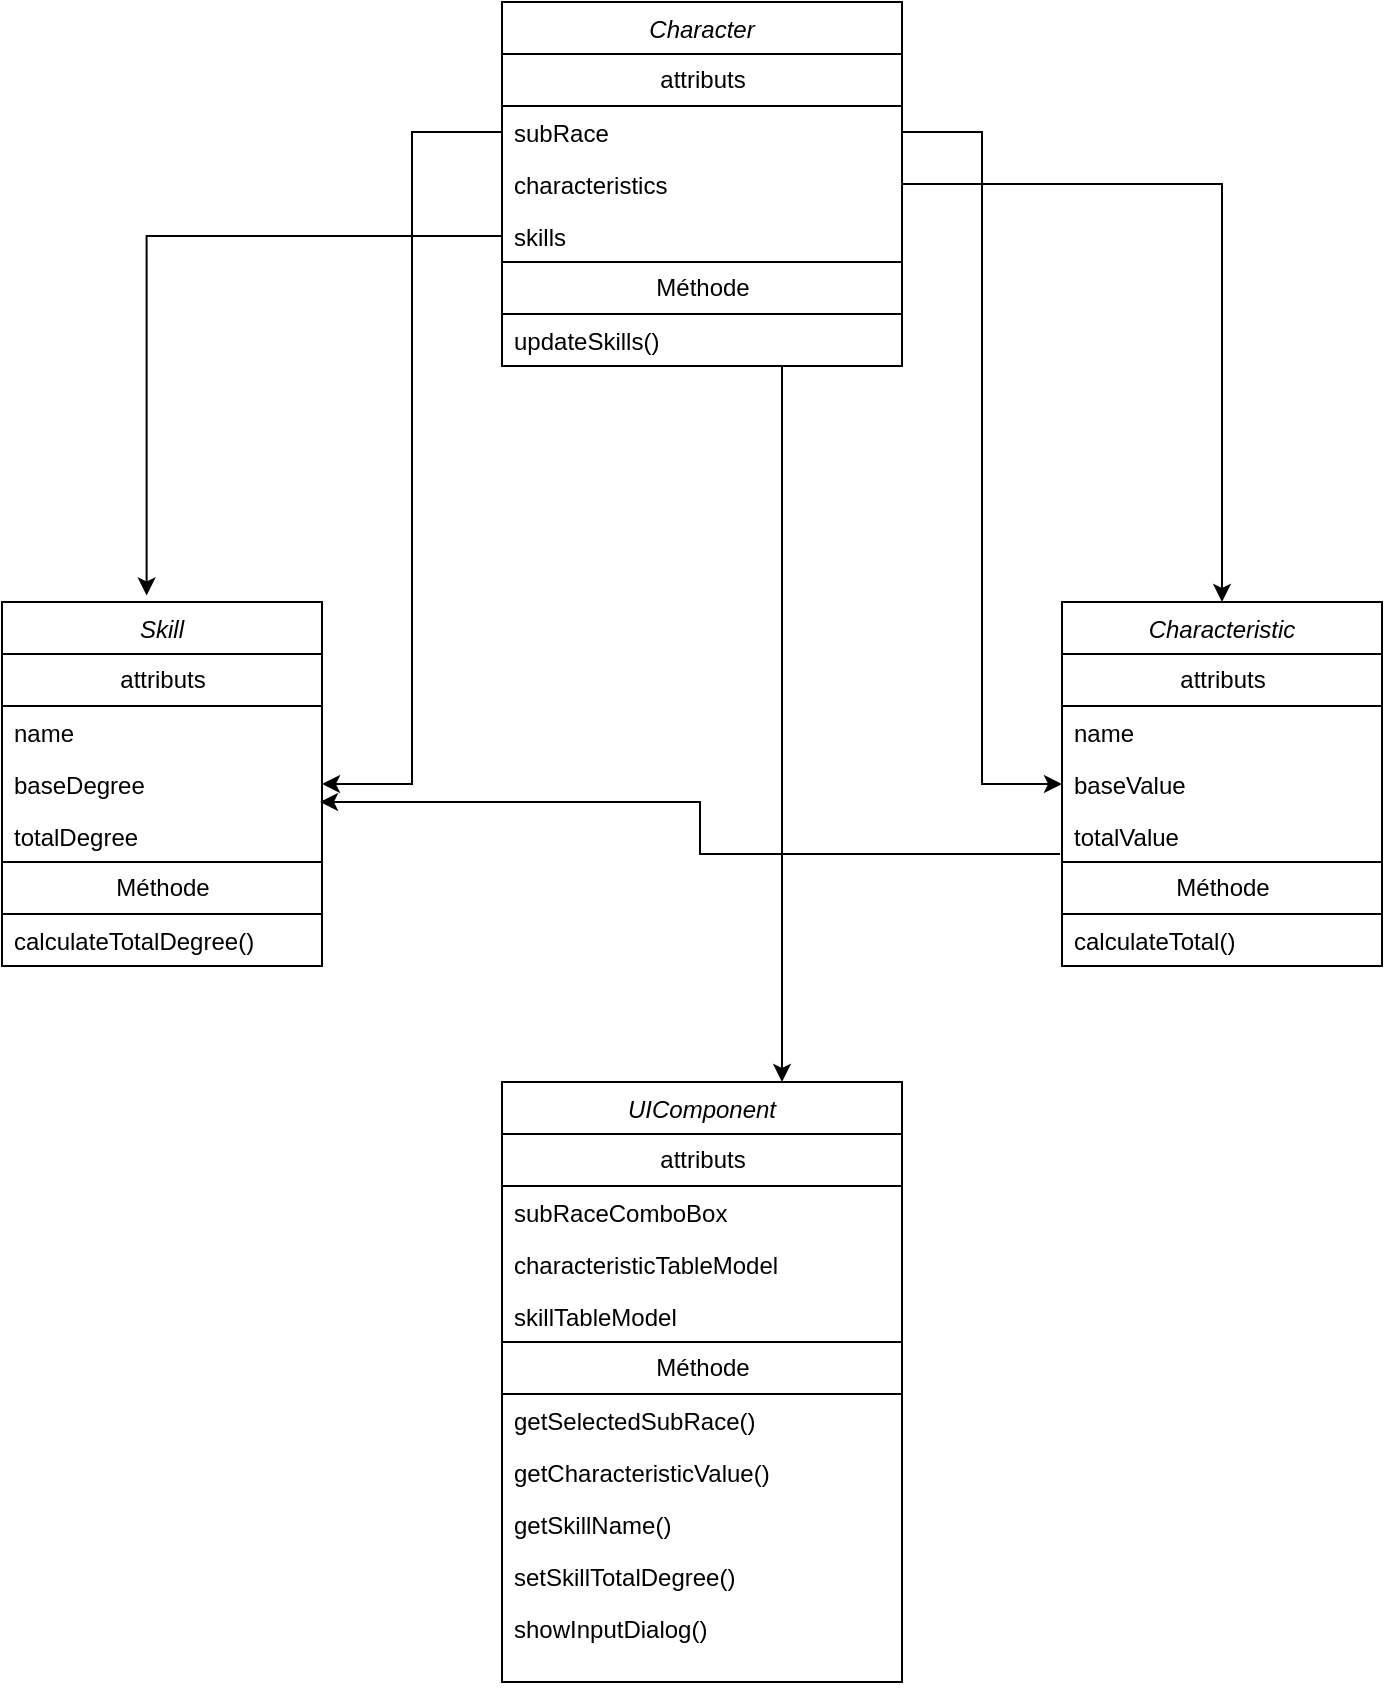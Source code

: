 <mxfile version="24.4.7" type="github">
  <diagram id="C5RBs43oDa-KdzZeNtuy" name="Page-1">
    <mxGraphModel dx="1393" dy="766" grid="1" gridSize="10" guides="1" tooltips="1" connect="1" arrows="1" fold="1" page="1" pageScale="1" pageWidth="827" pageHeight="1169" math="0" shadow="0">
      <root>
        <mxCell id="WIyWlLk6GJQsqaUBKTNV-0" />
        <mxCell id="WIyWlLk6GJQsqaUBKTNV-1" parent="WIyWlLk6GJQsqaUBKTNV-0" />
        <mxCell id="qMtvj5lShhkuuehcOQx0-116" style="edgeStyle=orthogonalEdgeStyle;rounded=0;orthogonalLoop=1;jettySize=auto;html=1;" parent="WIyWlLk6GJQsqaUBKTNV-1" source="zkfFHV4jXpPFQw0GAbJ--0" target="qMtvj5lShhkuuehcOQx0-87" edge="1">
          <mxGeometry relative="1" as="geometry">
            <Array as="points">
              <mxPoint x="460" y="420" />
              <mxPoint x="460" y="420" />
            </Array>
          </mxGeometry>
        </mxCell>
        <mxCell id="zkfFHV4jXpPFQw0GAbJ--0" value="Character " style="swimlane;fontStyle=2;align=center;verticalAlign=top;childLayout=stackLayout;horizontal=1;startSize=26;horizontalStack=0;resizeParent=1;resizeLast=0;collapsible=1;marginBottom=0;rounded=0;shadow=0;strokeWidth=1;" parent="WIyWlLk6GJQsqaUBKTNV-1" vertex="1">
          <mxGeometry x="320" y="60" width="200" height="182" as="geometry">
            <mxRectangle x="334" y="10" width="160" height="26" as="alternateBounds" />
          </mxGeometry>
        </mxCell>
        <mxCell id="qMtvj5lShhkuuehcOQx0-35" value="attributs" style="swimlane;fontStyle=0;childLayout=stackLayout;horizontal=1;startSize=26;fillColor=none;horizontalStack=0;resizeParent=1;resizeParentMax=0;resizeLast=0;collapsible=1;marginBottom=0;html=1;" parent="zkfFHV4jXpPFQw0GAbJ--0" vertex="1">
          <mxGeometry y="26" width="200" height="104" as="geometry">
            <mxRectangle y="26" width="160" height="30" as="alternateBounds" />
          </mxGeometry>
        </mxCell>
        <mxCell id="qMtvj5lShhkuuehcOQx0-36" value="subRace" style="text;strokeColor=none;fillColor=none;align=left;verticalAlign=top;spacingLeft=4;spacingRight=4;overflow=hidden;rotatable=0;points=[[0,0.5],[1,0.5]];portConstraint=eastwest;whiteSpace=wrap;html=1;" parent="qMtvj5lShhkuuehcOQx0-35" vertex="1">
          <mxGeometry y="26" width="200" height="26" as="geometry" />
        </mxCell>
        <mxCell id="qMtvj5lShhkuuehcOQx0-37" value="characteristics" style="text;strokeColor=none;fillColor=none;align=left;verticalAlign=top;spacingLeft=4;spacingRight=4;overflow=hidden;rotatable=0;points=[[0,0.5],[1,0.5]];portConstraint=eastwest;whiteSpace=wrap;html=1;" parent="qMtvj5lShhkuuehcOQx0-35" vertex="1">
          <mxGeometry y="52" width="200" height="26" as="geometry" />
        </mxCell>
        <mxCell id="qMtvj5lShhkuuehcOQx0-38" value="skills" style="text;strokeColor=none;fillColor=none;align=left;verticalAlign=top;spacingLeft=4;spacingRight=4;overflow=hidden;rotatable=0;points=[[0,0.5],[1,0.5]];portConstraint=eastwest;whiteSpace=wrap;html=1;" parent="qMtvj5lShhkuuehcOQx0-35" vertex="1">
          <mxGeometry y="78" width="200" height="26" as="geometry" />
        </mxCell>
        <mxCell id="qMtvj5lShhkuuehcOQx0-54" value="Méthode" style="swimlane;fontStyle=0;childLayout=stackLayout;horizontal=1;startSize=26;fillColor=none;horizontalStack=0;resizeParent=1;resizeParentMax=0;resizeLast=0;collapsible=1;marginBottom=0;html=1;" parent="zkfFHV4jXpPFQw0GAbJ--0" vertex="1">
          <mxGeometry y="130" width="200" height="52" as="geometry">
            <mxRectangle y="26" width="160" height="30" as="alternateBounds" />
          </mxGeometry>
        </mxCell>
        <mxCell id="qMtvj5lShhkuuehcOQx0-55" value="updateSkills()" style="text;strokeColor=none;fillColor=none;align=left;verticalAlign=top;spacingLeft=4;spacingRight=4;overflow=hidden;rotatable=0;points=[[0,0.5],[1,0.5]];portConstraint=eastwest;whiteSpace=wrap;html=1;" parent="qMtvj5lShhkuuehcOQx0-54" vertex="1">
          <mxGeometry y="26" width="200" height="26" as="geometry" />
        </mxCell>
        <mxCell id="qMtvj5lShhkuuehcOQx0-58" value="Skill" style="swimlane;fontStyle=2;align=center;verticalAlign=top;childLayout=stackLayout;horizontal=1;startSize=26;horizontalStack=0;resizeParent=1;resizeLast=0;collapsible=1;marginBottom=0;rounded=0;shadow=0;strokeWidth=1;" parent="WIyWlLk6GJQsqaUBKTNV-1" vertex="1">
          <mxGeometry x="70" y="360" width="160" height="182" as="geometry">
            <mxRectangle x="334" y="10" width="160" height="26" as="alternateBounds" />
          </mxGeometry>
        </mxCell>
        <mxCell id="qMtvj5lShhkuuehcOQx0-59" value="attributs" style="swimlane;fontStyle=0;childLayout=stackLayout;horizontal=1;startSize=26;fillColor=none;horizontalStack=0;resizeParent=1;resizeParentMax=0;resizeLast=0;collapsible=1;marginBottom=0;html=1;" parent="qMtvj5lShhkuuehcOQx0-58" vertex="1">
          <mxGeometry y="26" width="160" height="104" as="geometry">
            <mxRectangle y="26" width="160" height="30" as="alternateBounds" />
          </mxGeometry>
        </mxCell>
        <mxCell id="qMtvj5lShhkuuehcOQx0-60" value="name" style="text;strokeColor=none;fillColor=none;align=left;verticalAlign=top;spacingLeft=4;spacingRight=4;overflow=hidden;rotatable=0;points=[[0,0.5],[1,0.5]];portConstraint=eastwest;whiteSpace=wrap;html=1;" parent="qMtvj5lShhkuuehcOQx0-59" vertex="1">
          <mxGeometry y="26" width="160" height="26" as="geometry" />
        </mxCell>
        <mxCell id="qMtvj5lShhkuuehcOQx0-61" value="baseDegree" style="text;strokeColor=none;fillColor=none;align=left;verticalAlign=top;spacingLeft=4;spacingRight=4;overflow=hidden;rotatable=0;points=[[0,0.5],[1,0.5]];portConstraint=eastwest;whiteSpace=wrap;html=1;" parent="qMtvj5lShhkuuehcOQx0-59" vertex="1">
          <mxGeometry y="52" width="160" height="26" as="geometry" />
        </mxCell>
        <mxCell id="qMtvj5lShhkuuehcOQx0-62" value="totalDegree" style="text;strokeColor=none;fillColor=none;align=left;verticalAlign=top;spacingLeft=4;spacingRight=4;overflow=hidden;rotatable=0;points=[[0,0.5],[1,0.5]];portConstraint=eastwest;whiteSpace=wrap;html=1;" parent="qMtvj5lShhkuuehcOQx0-59" vertex="1">
          <mxGeometry y="78" width="160" height="26" as="geometry" />
        </mxCell>
        <mxCell id="qMtvj5lShhkuuehcOQx0-63" value="Méthode" style="swimlane;fontStyle=0;childLayout=stackLayout;horizontal=1;startSize=26;fillColor=none;horizontalStack=0;resizeParent=1;resizeParentMax=0;resizeLast=0;collapsible=1;marginBottom=0;html=1;" parent="qMtvj5lShhkuuehcOQx0-58" vertex="1">
          <mxGeometry y="130" width="160" height="52" as="geometry">
            <mxRectangle y="26" width="160" height="30" as="alternateBounds" />
          </mxGeometry>
        </mxCell>
        <mxCell id="qMtvj5lShhkuuehcOQx0-64" value="calculateTotalDegree()" style="text;strokeColor=none;fillColor=none;align=left;verticalAlign=top;spacingLeft=4;spacingRight=4;overflow=hidden;rotatable=0;points=[[0,0.5],[1,0.5]];portConstraint=eastwest;whiteSpace=wrap;html=1;" parent="qMtvj5lShhkuuehcOQx0-63" vertex="1">
          <mxGeometry y="26" width="160" height="26" as="geometry" />
        </mxCell>
        <mxCell id="qMtvj5lShhkuuehcOQx0-65" value="Characteristic" style="swimlane;fontStyle=2;align=center;verticalAlign=top;childLayout=stackLayout;horizontal=1;startSize=26;horizontalStack=0;resizeParent=1;resizeLast=0;collapsible=1;marginBottom=0;rounded=0;shadow=0;strokeWidth=1;" parent="WIyWlLk6GJQsqaUBKTNV-1" vertex="1">
          <mxGeometry x="600" y="360" width="160" height="182" as="geometry">
            <mxRectangle x="334" y="10" width="160" height="26" as="alternateBounds" />
          </mxGeometry>
        </mxCell>
        <mxCell id="qMtvj5lShhkuuehcOQx0-66" value="attributs" style="swimlane;fontStyle=0;childLayout=stackLayout;horizontal=1;startSize=26;fillColor=none;horizontalStack=0;resizeParent=1;resizeParentMax=0;resizeLast=0;collapsible=1;marginBottom=0;html=1;" parent="qMtvj5lShhkuuehcOQx0-65" vertex="1">
          <mxGeometry y="26" width="160" height="104" as="geometry">
            <mxRectangle y="26" width="160" height="30" as="alternateBounds" />
          </mxGeometry>
        </mxCell>
        <mxCell id="qMtvj5lShhkuuehcOQx0-67" value="name" style="text;strokeColor=none;fillColor=none;align=left;verticalAlign=top;spacingLeft=4;spacingRight=4;overflow=hidden;rotatable=0;points=[[0,0.5],[1,0.5]];portConstraint=eastwest;whiteSpace=wrap;html=1;" parent="qMtvj5lShhkuuehcOQx0-66" vertex="1">
          <mxGeometry y="26" width="160" height="26" as="geometry" />
        </mxCell>
        <mxCell id="qMtvj5lShhkuuehcOQx0-68" value="baseValue" style="text;strokeColor=none;fillColor=none;align=left;verticalAlign=top;spacingLeft=4;spacingRight=4;overflow=hidden;rotatable=0;points=[[0,0.5],[1,0.5]];portConstraint=eastwest;whiteSpace=wrap;html=1;" parent="qMtvj5lShhkuuehcOQx0-66" vertex="1">
          <mxGeometry y="52" width="160" height="26" as="geometry" />
        </mxCell>
        <mxCell id="qMtvj5lShhkuuehcOQx0-69" value="totalValue" style="text;strokeColor=none;fillColor=none;align=left;verticalAlign=top;spacingLeft=4;spacingRight=4;overflow=hidden;rotatable=0;points=[[0,0.5],[1,0.5]];portConstraint=eastwest;whiteSpace=wrap;html=1;" parent="qMtvj5lShhkuuehcOQx0-66" vertex="1">
          <mxGeometry y="78" width="160" height="26" as="geometry" />
        </mxCell>
        <mxCell id="qMtvj5lShhkuuehcOQx0-70" value="Méthode" style="swimlane;fontStyle=0;childLayout=stackLayout;horizontal=1;startSize=26;fillColor=none;horizontalStack=0;resizeParent=1;resizeParentMax=0;resizeLast=0;collapsible=1;marginBottom=0;html=1;" parent="qMtvj5lShhkuuehcOQx0-65" vertex="1">
          <mxGeometry y="130" width="160" height="52" as="geometry">
            <mxRectangle y="26" width="160" height="30" as="alternateBounds" />
          </mxGeometry>
        </mxCell>
        <mxCell id="qMtvj5lShhkuuehcOQx0-71" value="calculateTotal()" style="text;strokeColor=none;fillColor=none;align=left;verticalAlign=top;spacingLeft=4;spacingRight=4;overflow=hidden;rotatable=0;points=[[0,0.5],[1,0.5]];portConstraint=eastwest;whiteSpace=wrap;html=1;" parent="qMtvj5lShhkuuehcOQx0-70" vertex="1">
          <mxGeometry y="26" width="160" height="26" as="geometry" />
        </mxCell>
        <mxCell id="qMtvj5lShhkuuehcOQx0-87" value="UIComponent" style="swimlane;fontStyle=2;align=center;verticalAlign=top;childLayout=stackLayout;horizontal=1;startSize=26;horizontalStack=0;resizeParent=1;resizeLast=0;collapsible=1;marginBottom=0;rounded=0;shadow=0;strokeWidth=1;" parent="WIyWlLk6GJQsqaUBKTNV-1" vertex="1">
          <mxGeometry x="320" y="600" width="200" height="300" as="geometry">
            <mxRectangle x="334" y="10" width="160" height="26" as="alternateBounds" />
          </mxGeometry>
        </mxCell>
        <mxCell id="qMtvj5lShhkuuehcOQx0-88" value="attributs" style="swimlane;fontStyle=0;childLayout=stackLayout;horizontal=1;startSize=26;fillColor=none;horizontalStack=0;resizeParent=1;resizeParentMax=0;resizeLast=0;collapsible=1;marginBottom=0;html=1;" parent="qMtvj5lShhkuuehcOQx0-87" vertex="1">
          <mxGeometry y="26" width="200" height="104" as="geometry">
            <mxRectangle y="26" width="160" height="30" as="alternateBounds" />
          </mxGeometry>
        </mxCell>
        <mxCell id="qMtvj5lShhkuuehcOQx0-89" value="subRaceComboBox" style="text;strokeColor=none;fillColor=none;align=left;verticalAlign=top;spacingLeft=4;spacingRight=4;overflow=hidden;rotatable=0;points=[[0,0.5],[1,0.5]];portConstraint=eastwest;whiteSpace=wrap;html=1;" parent="qMtvj5lShhkuuehcOQx0-88" vertex="1">
          <mxGeometry y="26" width="200" height="26" as="geometry" />
        </mxCell>
        <mxCell id="qMtvj5lShhkuuehcOQx0-90" value="characteristicTableModel" style="text;strokeColor=none;fillColor=none;align=left;verticalAlign=top;spacingLeft=4;spacingRight=4;overflow=hidden;rotatable=0;points=[[0,0.5],[1,0.5]];portConstraint=eastwest;whiteSpace=wrap;html=1;" parent="qMtvj5lShhkuuehcOQx0-88" vertex="1">
          <mxGeometry y="52" width="200" height="26" as="geometry" />
        </mxCell>
        <mxCell id="qMtvj5lShhkuuehcOQx0-91" value="skillTableModel" style="text;strokeColor=none;fillColor=none;align=left;verticalAlign=top;spacingLeft=4;spacingRight=4;overflow=hidden;rotatable=0;points=[[0,0.5],[1,0.5]];portConstraint=eastwest;whiteSpace=wrap;html=1;" parent="qMtvj5lShhkuuehcOQx0-88" vertex="1">
          <mxGeometry y="78" width="200" height="26" as="geometry" />
        </mxCell>
        <mxCell id="qMtvj5lShhkuuehcOQx0-95" value="Méthode" style="swimlane;fontStyle=0;childLayout=stackLayout;horizontal=1;startSize=26;fillColor=none;horizontalStack=0;resizeParent=1;resizeParentMax=0;resizeLast=0;collapsible=1;marginBottom=0;html=1;" parent="qMtvj5lShhkuuehcOQx0-87" vertex="1">
          <mxGeometry y="130" width="200" height="170" as="geometry">
            <mxRectangle y="26" width="160" height="30" as="alternateBounds" />
          </mxGeometry>
        </mxCell>
        <mxCell id="qMtvj5lShhkuuehcOQx0-97" value="getSelectedSubRace()" style="text;strokeColor=none;fillColor=none;align=left;verticalAlign=top;spacingLeft=4;spacingRight=4;overflow=hidden;rotatable=0;points=[[0,0.5],[1,0.5]];portConstraint=eastwest;whiteSpace=wrap;html=1;" parent="qMtvj5lShhkuuehcOQx0-95" vertex="1">
          <mxGeometry y="26" width="200" height="26" as="geometry" />
        </mxCell>
        <mxCell id="qMtvj5lShhkuuehcOQx0-96" value="&lt;div&gt;getCharacteristicValue()&lt;/div&gt;&lt;div&gt;&lt;br&gt;&lt;/div&gt;" style="text;strokeColor=none;fillColor=none;align=left;verticalAlign=top;spacingLeft=4;spacingRight=4;overflow=hidden;rotatable=0;points=[[0,0.5],[1,0.5]];portConstraint=eastwest;whiteSpace=wrap;html=1;" parent="qMtvj5lShhkuuehcOQx0-95" vertex="1">
          <mxGeometry y="52" width="200" height="26" as="geometry" />
        </mxCell>
        <mxCell id="qMtvj5lShhkuuehcOQx0-100" value="getSkillName()" style="text;strokeColor=none;fillColor=none;align=left;verticalAlign=top;spacingLeft=4;spacingRight=4;overflow=hidden;rotatable=0;points=[[0,0.5],[1,0.5]];portConstraint=eastwest;whiteSpace=wrap;html=1;" parent="qMtvj5lShhkuuehcOQx0-95" vertex="1">
          <mxGeometry y="78" width="200" height="26" as="geometry" />
        </mxCell>
        <mxCell id="qMtvj5lShhkuuehcOQx0-101" value="setSkillTotalDegree()" style="text;strokeColor=none;fillColor=none;align=left;verticalAlign=top;spacingLeft=4;spacingRight=4;overflow=hidden;rotatable=0;points=[[0,0.5],[1,0.5]];portConstraint=eastwest;whiteSpace=wrap;html=1;" parent="qMtvj5lShhkuuehcOQx0-95" vertex="1">
          <mxGeometry y="104" width="200" height="26" as="geometry" />
        </mxCell>
        <mxCell id="qMtvj5lShhkuuehcOQx0-98" value="showInputDialog()" style="text;strokeColor=none;fillColor=none;align=left;verticalAlign=top;spacingLeft=4;spacingRight=4;overflow=hidden;rotatable=0;points=[[0,0.5],[1,0.5]];portConstraint=eastwest;whiteSpace=wrap;html=1;" parent="qMtvj5lShhkuuehcOQx0-95" vertex="1">
          <mxGeometry y="130" width="200" height="40" as="geometry" />
        </mxCell>
        <mxCell id="qMtvj5lShhkuuehcOQx0-110" style="edgeStyle=orthogonalEdgeStyle;rounded=0;orthogonalLoop=1;jettySize=auto;html=1;exitX=1;exitY=0.5;exitDx=0;exitDy=0;" parent="WIyWlLk6GJQsqaUBKTNV-1" source="qMtvj5lShhkuuehcOQx0-37" target="qMtvj5lShhkuuehcOQx0-65" edge="1">
          <mxGeometry relative="1" as="geometry" />
        </mxCell>
        <mxCell id="qMtvj5lShhkuuehcOQx0-112" style="edgeStyle=orthogonalEdgeStyle;rounded=0;orthogonalLoop=1;jettySize=auto;html=1;" parent="WIyWlLk6GJQsqaUBKTNV-1" edge="1">
          <mxGeometry relative="1" as="geometry">
            <mxPoint x="599" y="486.0" as="sourcePoint" />
            <mxPoint x="229" y="460" as="targetPoint" />
            <Array as="points">
              <mxPoint x="419" y="486" />
              <mxPoint x="419" y="460" />
            </Array>
          </mxGeometry>
        </mxCell>
        <mxCell id="qMtvj5lShhkuuehcOQx0-113" style="edgeStyle=orthogonalEdgeStyle;rounded=0;orthogonalLoop=1;jettySize=auto;html=1;entryX=1;entryY=0.5;entryDx=0;entryDy=0;" parent="WIyWlLk6GJQsqaUBKTNV-1" source="qMtvj5lShhkuuehcOQx0-36" target="qMtvj5lShhkuuehcOQx0-61" edge="1">
          <mxGeometry relative="1" as="geometry" />
        </mxCell>
        <mxCell id="qMtvj5lShhkuuehcOQx0-114" style="edgeStyle=orthogonalEdgeStyle;rounded=0;orthogonalLoop=1;jettySize=auto;html=1;exitX=1;exitY=0.5;exitDx=0;exitDy=0;entryX=0;entryY=0.5;entryDx=0;entryDy=0;" parent="WIyWlLk6GJQsqaUBKTNV-1" source="qMtvj5lShhkuuehcOQx0-36" target="qMtvj5lShhkuuehcOQx0-68" edge="1">
          <mxGeometry relative="1" as="geometry" />
        </mxCell>
        <mxCell id="qMtvj5lShhkuuehcOQx0-115" style="edgeStyle=orthogonalEdgeStyle;rounded=0;orthogonalLoop=1;jettySize=auto;html=1;entryX=0.452;entryY=-0.018;entryDx=0;entryDy=0;entryPerimeter=0;" parent="WIyWlLk6GJQsqaUBKTNV-1" source="qMtvj5lShhkuuehcOQx0-38" target="qMtvj5lShhkuuehcOQx0-58" edge="1">
          <mxGeometry relative="1" as="geometry" />
        </mxCell>
      </root>
    </mxGraphModel>
  </diagram>
</mxfile>
